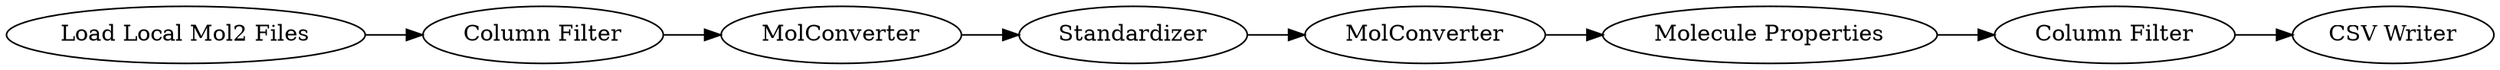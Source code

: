 digraph {
	201 -> 202
	154 -> 164
	148 -> 1577
	164 -> 148
	1577 -> 1575
	200 -> 201
	1575 -> 200
	1577 [label=Standardizer]
	201 [label="Column Filter"]
	164 [label="Column Filter"]
	148 [label=MolConverter]
	1575 [label=MolConverter]
	154 [label="Load Local Mol2 Files"]
	202 [label="CSV Writer"]
	200 [label="Molecule Properties"]
	rankdir=LR
}
